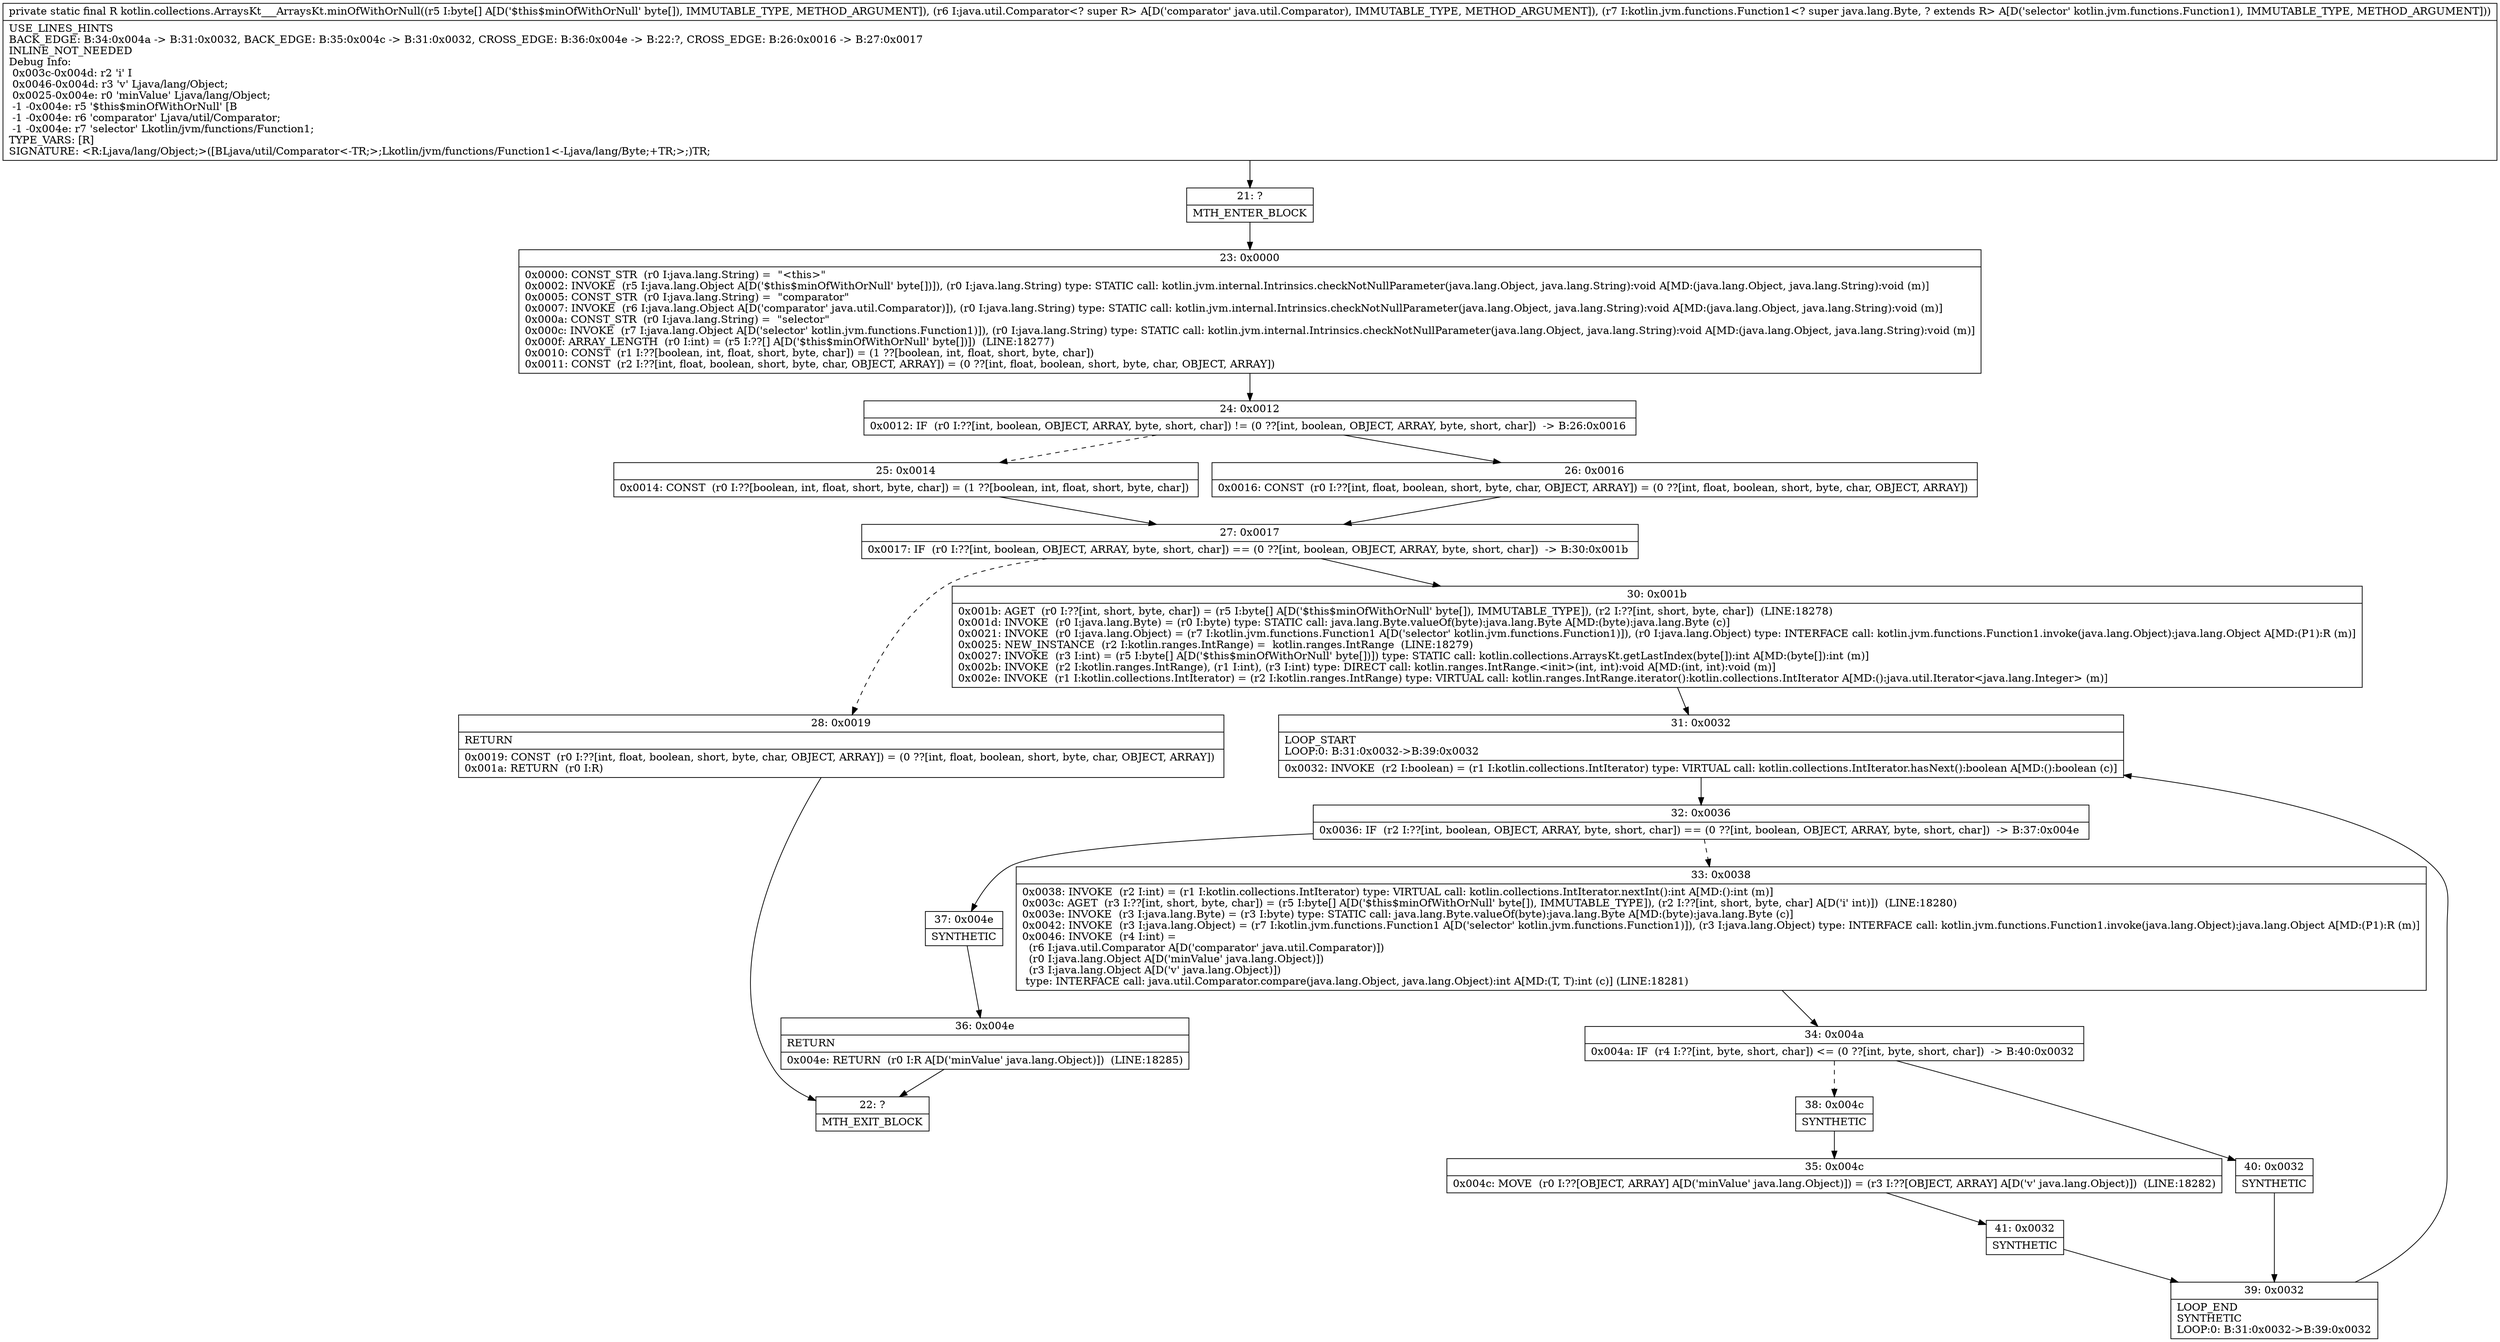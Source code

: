 digraph "CFG forkotlin.collections.ArraysKt___ArraysKt.minOfWithOrNull([BLjava\/util\/Comparator;Lkotlin\/jvm\/functions\/Function1;)Ljava\/lang\/Object;" {
Node_21 [shape=record,label="{21\:\ ?|MTH_ENTER_BLOCK\l}"];
Node_23 [shape=record,label="{23\:\ 0x0000|0x0000: CONST_STR  (r0 I:java.lang.String) =  \"\<this\>\" \l0x0002: INVOKE  (r5 I:java.lang.Object A[D('$this$minOfWithOrNull' byte[])]), (r0 I:java.lang.String) type: STATIC call: kotlin.jvm.internal.Intrinsics.checkNotNullParameter(java.lang.Object, java.lang.String):void A[MD:(java.lang.Object, java.lang.String):void (m)]\l0x0005: CONST_STR  (r0 I:java.lang.String) =  \"comparator\" \l0x0007: INVOKE  (r6 I:java.lang.Object A[D('comparator' java.util.Comparator)]), (r0 I:java.lang.String) type: STATIC call: kotlin.jvm.internal.Intrinsics.checkNotNullParameter(java.lang.Object, java.lang.String):void A[MD:(java.lang.Object, java.lang.String):void (m)]\l0x000a: CONST_STR  (r0 I:java.lang.String) =  \"selector\" \l0x000c: INVOKE  (r7 I:java.lang.Object A[D('selector' kotlin.jvm.functions.Function1)]), (r0 I:java.lang.String) type: STATIC call: kotlin.jvm.internal.Intrinsics.checkNotNullParameter(java.lang.Object, java.lang.String):void A[MD:(java.lang.Object, java.lang.String):void (m)]\l0x000f: ARRAY_LENGTH  (r0 I:int) = (r5 I:??[] A[D('$this$minOfWithOrNull' byte[])])  (LINE:18277)\l0x0010: CONST  (r1 I:??[boolean, int, float, short, byte, char]) = (1 ??[boolean, int, float, short, byte, char]) \l0x0011: CONST  (r2 I:??[int, float, boolean, short, byte, char, OBJECT, ARRAY]) = (0 ??[int, float, boolean, short, byte, char, OBJECT, ARRAY]) \l}"];
Node_24 [shape=record,label="{24\:\ 0x0012|0x0012: IF  (r0 I:??[int, boolean, OBJECT, ARRAY, byte, short, char]) != (0 ??[int, boolean, OBJECT, ARRAY, byte, short, char])  \-\> B:26:0x0016 \l}"];
Node_25 [shape=record,label="{25\:\ 0x0014|0x0014: CONST  (r0 I:??[boolean, int, float, short, byte, char]) = (1 ??[boolean, int, float, short, byte, char]) \l}"];
Node_27 [shape=record,label="{27\:\ 0x0017|0x0017: IF  (r0 I:??[int, boolean, OBJECT, ARRAY, byte, short, char]) == (0 ??[int, boolean, OBJECT, ARRAY, byte, short, char])  \-\> B:30:0x001b \l}"];
Node_28 [shape=record,label="{28\:\ 0x0019|RETURN\l|0x0019: CONST  (r0 I:??[int, float, boolean, short, byte, char, OBJECT, ARRAY]) = (0 ??[int, float, boolean, short, byte, char, OBJECT, ARRAY]) \l0x001a: RETURN  (r0 I:R) \l}"];
Node_22 [shape=record,label="{22\:\ ?|MTH_EXIT_BLOCK\l}"];
Node_30 [shape=record,label="{30\:\ 0x001b|0x001b: AGET  (r0 I:??[int, short, byte, char]) = (r5 I:byte[] A[D('$this$minOfWithOrNull' byte[]), IMMUTABLE_TYPE]), (r2 I:??[int, short, byte, char])  (LINE:18278)\l0x001d: INVOKE  (r0 I:java.lang.Byte) = (r0 I:byte) type: STATIC call: java.lang.Byte.valueOf(byte):java.lang.Byte A[MD:(byte):java.lang.Byte (c)]\l0x0021: INVOKE  (r0 I:java.lang.Object) = (r7 I:kotlin.jvm.functions.Function1 A[D('selector' kotlin.jvm.functions.Function1)]), (r0 I:java.lang.Object) type: INTERFACE call: kotlin.jvm.functions.Function1.invoke(java.lang.Object):java.lang.Object A[MD:(P1):R (m)]\l0x0025: NEW_INSTANCE  (r2 I:kotlin.ranges.IntRange) =  kotlin.ranges.IntRange  (LINE:18279)\l0x0027: INVOKE  (r3 I:int) = (r5 I:byte[] A[D('$this$minOfWithOrNull' byte[])]) type: STATIC call: kotlin.collections.ArraysKt.getLastIndex(byte[]):int A[MD:(byte[]):int (m)]\l0x002b: INVOKE  (r2 I:kotlin.ranges.IntRange), (r1 I:int), (r3 I:int) type: DIRECT call: kotlin.ranges.IntRange.\<init\>(int, int):void A[MD:(int, int):void (m)]\l0x002e: INVOKE  (r1 I:kotlin.collections.IntIterator) = (r2 I:kotlin.ranges.IntRange) type: VIRTUAL call: kotlin.ranges.IntRange.iterator():kotlin.collections.IntIterator A[MD:():java.util.Iterator\<java.lang.Integer\> (m)]\l}"];
Node_31 [shape=record,label="{31\:\ 0x0032|LOOP_START\lLOOP:0: B:31:0x0032\-\>B:39:0x0032\l|0x0032: INVOKE  (r2 I:boolean) = (r1 I:kotlin.collections.IntIterator) type: VIRTUAL call: kotlin.collections.IntIterator.hasNext():boolean A[MD:():boolean (c)]\l}"];
Node_32 [shape=record,label="{32\:\ 0x0036|0x0036: IF  (r2 I:??[int, boolean, OBJECT, ARRAY, byte, short, char]) == (0 ??[int, boolean, OBJECT, ARRAY, byte, short, char])  \-\> B:37:0x004e \l}"];
Node_33 [shape=record,label="{33\:\ 0x0038|0x0038: INVOKE  (r2 I:int) = (r1 I:kotlin.collections.IntIterator) type: VIRTUAL call: kotlin.collections.IntIterator.nextInt():int A[MD:():int (m)]\l0x003c: AGET  (r3 I:??[int, short, byte, char]) = (r5 I:byte[] A[D('$this$minOfWithOrNull' byte[]), IMMUTABLE_TYPE]), (r2 I:??[int, short, byte, char] A[D('i' int)])  (LINE:18280)\l0x003e: INVOKE  (r3 I:java.lang.Byte) = (r3 I:byte) type: STATIC call: java.lang.Byte.valueOf(byte):java.lang.Byte A[MD:(byte):java.lang.Byte (c)]\l0x0042: INVOKE  (r3 I:java.lang.Object) = (r7 I:kotlin.jvm.functions.Function1 A[D('selector' kotlin.jvm.functions.Function1)]), (r3 I:java.lang.Object) type: INTERFACE call: kotlin.jvm.functions.Function1.invoke(java.lang.Object):java.lang.Object A[MD:(P1):R (m)]\l0x0046: INVOKE  (r4 I:int) = \l  (r6 I:java.util.Comparator A[D('comparator' java.util.Comparator)])\l  (r0 I:java.lang.Object A[D('minValue' java.lang.Object)])\l  (r3 I:java.lang.Object A[D('v' java.lang.Object)])\l type: INTERFACE call: java.util.Comparator.compare(java.lang.Object, java.lang.Object):int A[MD:(T, T):int (c)] (LINE:18281)\l}"];
Node_34 [shape=record,label="{34\:\ 0x004a|0x004a: IF  (r4 I:??[int, byte, short, char]) \<= (0 ??[int, byte, short, char])  \-\> B:40:0x0032 \l}"];
Node_38 [shape=record,label="{38\:\ 0x004c|SYNTHETIC\l}"];
Node_35 [shape=record,label="{35\:\ 0x004c|0x004c: MOVE  (r0 I:??[OBJECT, ARRAY] A[D('minValue' java.lang.Object)]) = (r3 I:??[OBJECT, ARRAY] A[D('v' java.lang.Object)])  (LINE:18282)\l}"];
Node_41 [shape=record,label="{41\:\ 0x0032|SYNTHETIC\l}"];
Node_39 [shape=record,label="{39\:\ 0x0032|LOOP_END\lSYNTHETIC\lLOOP:0: B:31:0x0032\-\>B:39:0x0032\l}"];
Node_40 [shape=record,label="{40\:\ 0x0032|SYNTHETIC\l}"];
Node_37 [shape=record,label="{37\:\ 0x004e|SYNTHETIC\l}"];
Node_36 [shape=record,label="{36\:\ 0x004e|RETURN\l|0x004e: RETURN  (r0 I:R A[D('minValue' java.lang.Object)])  (LINE:18285)\l}"];
Node_26 [shape=record,label="{26\:\ 0x0016|0x0016: CONST  (r0 I:??[int, float, boolean, short, byte, char, OBJECT, ARRAY]) = (0 ??[int, float, boolean, short, byte, char, OBJECT, ARRAY]) \l}"];
MethodNode[shape=record,label="{private static final R kotlin.collections.ArraysKt___ArraysKt.minOfWithOrNull((r5 I:byte[] A[D('$this$minOfWithOrNull' byte[]), IMMUTABLE_TYPE, METHOD_ARGUMENT]), (r6 I:java.util.Comparator\<? super R\> A[D('comparator' java.util.Comparator), IMMUTABLE_TYPE, METHOD_ARGUMENT]), (r7 I:kotlin.jvm.functions.Function1\<? super java.lang.Byte, ? extends R\> A[D('selector' kotlin.jvm.functions.Function1), IMMUTABLE_TYPE, METHOD_ARGUMENT]))  | USE_LINES_HINTS\lBACK_EDGE: B:34:0x004a \-\> B:31:0x0032, BACK_EDGE: B:35:0x004c \-\> B:31:0x0032, CROSS_EDGE: B:36:0x004e \-\> B:22:?, CROSS_EDGE: B:26:0x0016 \-\> B:27:0x0017\lINLINE_NOT_NEEDED\lDebug Info:\l  0x003c\-0x004d: r2 'i' I\l  0x0046\-0x004d: r3 'v' Ljava\/lang\/Object;\l  0x0025\-0x004e: r0 'minValue' Ljava\/lang\/Object;\l  \-1 \-0x004e: r5 '$this$minOfWithOrNull' [B\l  \-1 \-0x004e: r6 'comparator' Ljava\/util\/Comparator;\l  \-1 \-0x004e: r7 'selector' Lkotlin\/jvm\/functions\/Function1;\lTYPE_VARS: [R]\lSIGNATURE: \<R:Ljava\/lang\/Object;\>([BLjava\/util\/Comparator\<\-TR;\>;Lkotlin\/jvm\/functions\/Function1\<\-Ljava\/lang\/Byte;+TR;\>;)TR;\l}"];
MethodNode -> Node_21;Node_21 -> Node_23;
Node_23 -> Node_24;
Node_24 -> Node_25[style=dashed];
Node_24 -> Node_26;
Node_25 -> Node_27;
Node_27 -> Node_28[style=dashed];
Node_27 -> Node_30;
Node_28 -> Node_22;
Node_30 -> Node_31;
Node_31 -> Node_32;
Node_32 -> Node_33[style=dashed];
Node_32 -> Node_37;
Node_33 -> Node_34;
Node_34 -> Node_38[style=dashed];
Node_34 -> Node_40;
Node_38 -> Node_35;
Node_35 -> Node_41;
Node_41 -> Node_39;
Node_39 -> Node_31;
Node_40 -> Node_39;
Node_37 -> Node_36;
Node_36 -> Node_22;
Node_26 -> Node_27;
}

